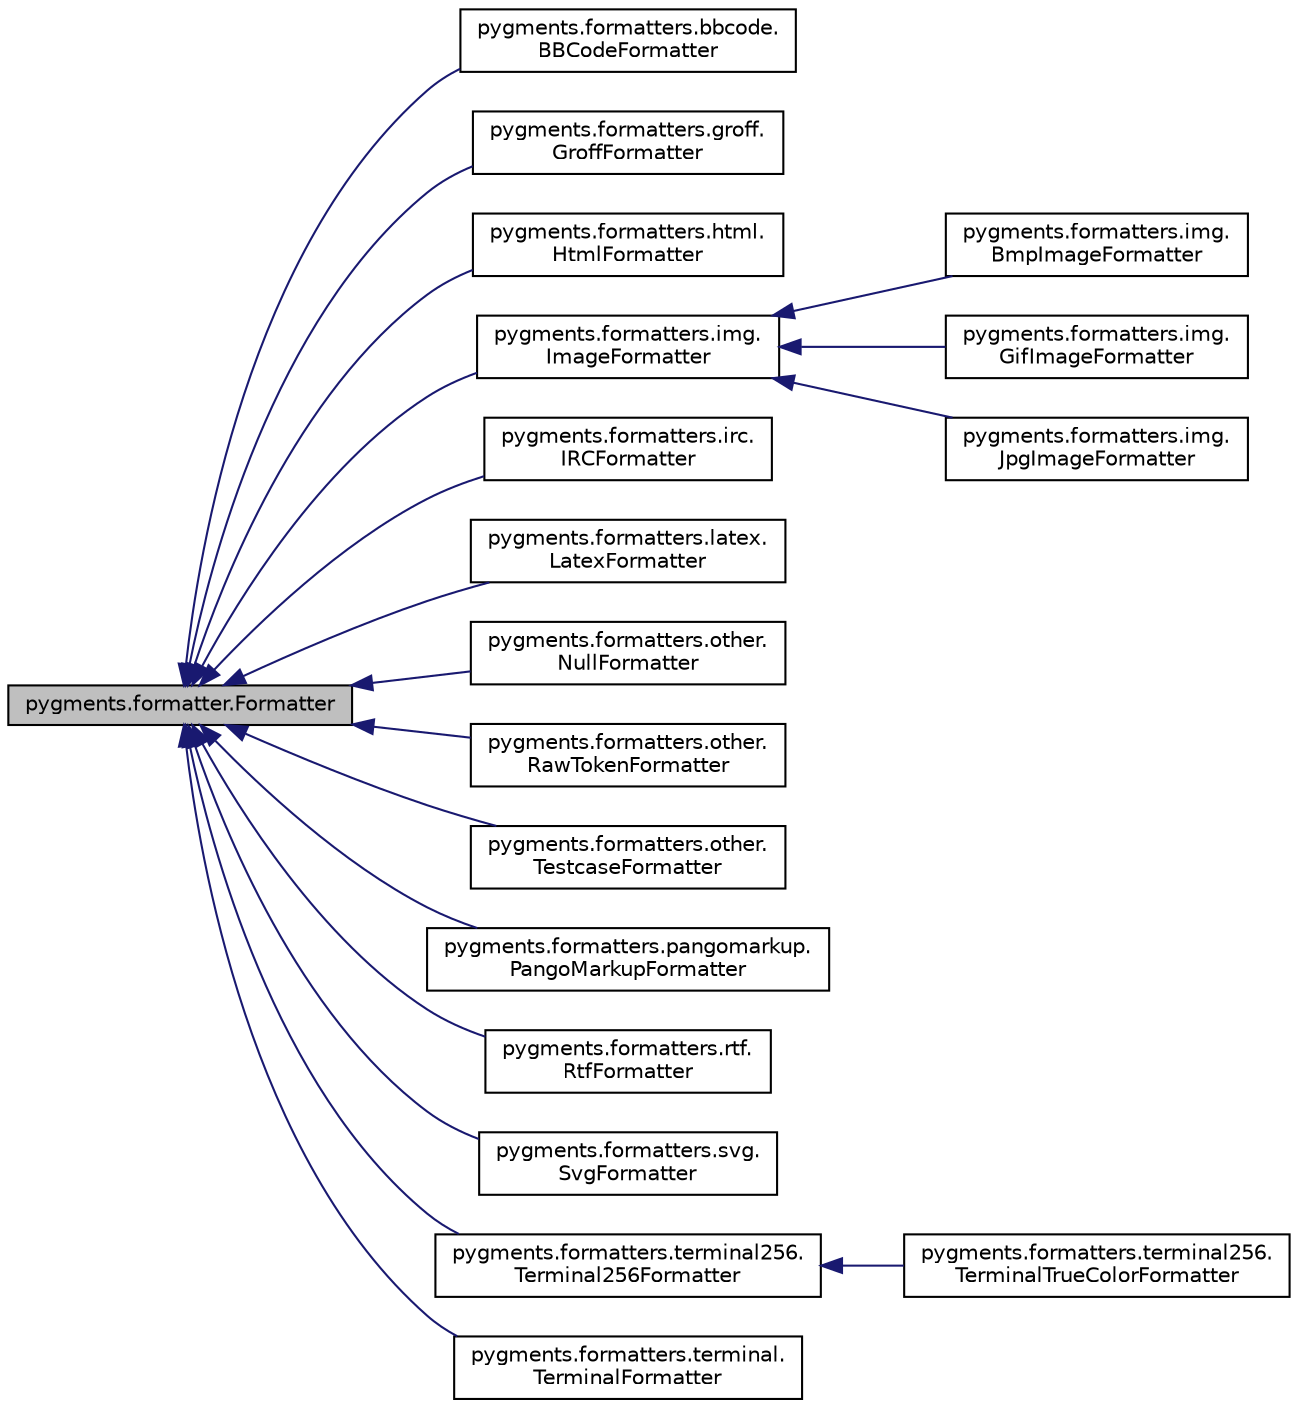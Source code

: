 digraph "pygments.formatter.Formatter"
{
 // LATEX_PDF_SIZE
  edge [fontname="Helvetica",fontsize="10",labelfontname="Helvetica",labelfontsize="10"];
  node [fontname="Helvetica",fontsize="10",shape=record];
  rankdir="LR";
  Node1 [label="pygments.formatter.Formatter",height=0.2,width=0.4,color="black", fillcolor="grey75", style="filled", fontcolor="black",tooltip=" "];
  Node1 -> Node2 [dir="back",color="midnightblue",fontsize="10",style="solid"];
  Node2 [label="pygments.formatters.bbcode.\lBBCodeFormatter",height=0.2,width=0.4,color="black", fillcolor="white", style="filled",URL="$classpygments_1_1formatters_1_1bbcode_1_1BBCodeFormatter.html",tooltip=" "];
  Node1 -> Node3 [dir="back",color="midnightblue",fontsize="10",style="solid"];
  Node3 [label="pygments.formatters.groff.\lGroffFormatter",height=0.2,width=0.4,color="black", fillcolor="white", style="filled",URL="$classpygments_1_1formatters_1_1groff_1_1GroffFormatter.html",tooltip=" "];
  Node1 -> Node4 [dir="back",color="midnightblue",fontsize="10",style="solid"];
  Node4 [label="pygments.formatters.html.\lHtmlFormatter",height=0.2,width=0.4,color="black", fillcolor="white", style="filled",URL="$classpygments_1_1formatters_1_1html_1_1HtmlFormatter.html",tooltip=" "];
  Node1 -> Node5 [dir="back",color="midnightblue",fontsize="10",style="solid"];
  Node5 [label="pygments.formatters.img.\lImageFormatter",height=0.2,width=0.4,color="black", fillcolor="white", style="filled",URL="$classpygments_1_1formatters_1_1img_1_1ImageFormatter.html",tooltip=" "];
  Node5 -> Node6 [dir="back",color="midnightblue",fontsize="10",style="solid"];
  Node6 [label="pygments.formatters.img.\lBmpImageFormatter",height=0.2,width=0.4,color="black", fillcolor="white", style="filled",URL="$classpygments_1_1formatters_1_1img_1_1BmpImageFormatter.html",tooltip=" "];
  Node5 -> Node7 [dir="back",color="midnightblue",fontsize="10",style="solid"];
  Node7 [label="pygments.formatters.img.\lGifImageFormatter",height=0.2,width=0.4,color="black", fillcolor="white", style="filled",URL="$classpygments_1_1formatters_1_1img_1_1GifImageFormatter.html",tooltip=" "];
  Node5 -> Node8 [dir="back",color="midnightblue",fontsize="10",style="solid"];
  Node8 [label="pygments.formatters.img.\lJpgImageFormatter",height=0.2,width=0.4,color="black", fillcolor="white", style="filled",URL="$classpygments_1_1formatters_1_1img_1_1JpgImageFormatter.html",tooltip=" "];
  Node1 -> Node9 [dir="back",color="midnightblue",fontsize="10",style="solid"];
  Node9 [label="pygments.formatters.irc.\lIRCFormatter",height=0.2,width=0.4,color="black", fillcolor="white", style="filled",URL="$classpygments_1_1formatters_1_1irc_1_1IRCFormatter.html",tooltip=" "];
  Node1 -> Node10 [dir="back",color="midnightblue",fontsize="10",style="solid"];
  Node10 [label="pygments.formatters.latex.\lLatexFormatter",height=0.2,width=0.4,color="black", fillcolor="white", style="filled",URL="$classpygments_1_1formatters_1_1latex_1_1LatexFormatter.html",tooltip=" "];
  Node1 -> Node11 [dir="back",color="midnightblue",fontsize="10",style="solid"];
  Node11 [label="pygments.formatters.other.\lNullFormatter",height=0.2,width=0.4,color="black", fillcolor="white", style="filled",URL="$classpygments_1_1formatters_1_1other_1_1NullFormatter.html",tooltip=" "];
  Node1 -> Node12 [dir="back",color="midnightblue",fontsize="10",style="solid"];
  Node12 [label="pygments.formatters.other.\lRawTokenFormatter",height=0.2,width=0.4,color="black", fillcolor="white", style="filled",URL="$classpygments_1_1formatters_1_1other_1_1RawTokenFormatter.html",tooltip=" "];
  Node1 -> Node13 [dir="back",color="midnightblue",fontsize="10",style="solid"];
  Node13 [label="pygments.formatters.other.\lTestcaseFormatter",height=0.2,width=0.4,color="black", fillcolor="white", style="filled",URL="$classpygments_1_1formatters_1_1other_1_1TestcaseFormatter.html",tooltip=" "];
  Node1 -> Node14 [dir="back",color="midnightblue",fontsize="10",style="solid"];
  Node14 [label="pygments.formatters.pangomarkup.\lPangoMarkupFormatter",height=0.2,width=0.4,color="black", fillcolor="white", style="filled",URL="$classpygments_1_1formatters_1_1pangomarkup_1_1PangoMarkupFormatter.html",tooltip=" "];
  Node1 -> Node15 [dir="back",color="midnightblue",fontsize="10",style="solid"];
  Node15 [label="pygments.formatters.rtf.\lRtfFormatter",height=0.2,width=0.4,color="black", fillcolor="white", style="filled",URL="$classpygments_1_1formatters_1_1rtf_1_1RtfFormatter.html",tooltip=" "];
  Node1 -> Node16 [dir="back",color="midnightblue",fontsize="10",style="solid"];
  Node16 [label="pygments.formatters.svg.\lSvgFormatter",height=0.2,width=0.4,color="black", fillcolor="white", style="filled",URL="$classpygments_1_1formatters_1_1svg_1_1SvgFormatter.html",tooltip=" "];
  Node1 -> Node17 [dir="back",color="midnightblue",fontsize="10",style="solid"];
  Node17 [label="pygments.formatters.terminal256.\lTerminal256Formatter",height=0.2,width=0.4,color="black", fillcolor="white", style="filled",URL="$classpygments_1_1formatters_1_1terminal256_1_1Terminal256Formatter.html",tooltip=" "];
  Node17 -> Node18 [dir="back",color="midnightblue",fontsize="10",style="solid"];
  Node18 [label="pygments.formatters.terminal256.\lTerminalTrueColorFormatter",height=0.2,width=0.4,color="black", fillcolor="white", style="filled",URL="$classpygments_1_1formatters_1_1terminal256_1_1TerminalTrueColorFormatter.html",tooltip=" "];
  Node1 -> Node19 [dir="back",color="midnightblue",fontsize="10",style="solid"];
  Node19 [label="pygments.formatters.terminal.\lTerminalFormatter",height=0.2,width=0.4,color="black", fillcolor="white", style="filled",URL="$classpygments_1_1formatters_1_1terminal_1_1TerminalFormatter.html",tooltip=" "];
}
